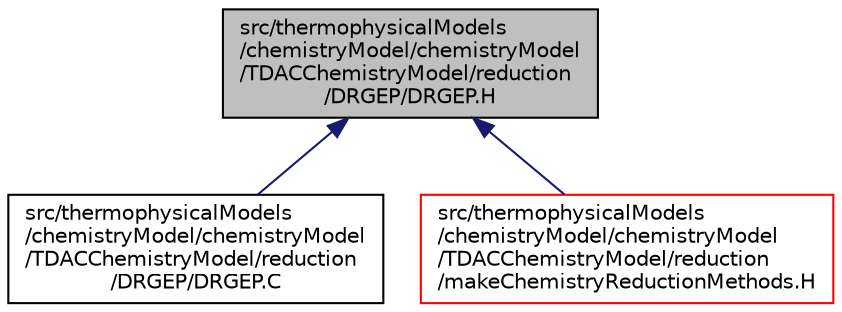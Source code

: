 digraph "src/thermophysicalModels/chemistryModel/chemistryModel/TDACChemistryModel/reduction/DRGEP/DRGEP.H"
{
  bgcolor="transparent";
  edge [fontname="Helvetica",fontsize="10",labelfontname="Helvetica",labelfontsize="10"];
  node [fontname="Helvetica",fontsize="10",shape=record];
  Node1 [label="src/thermophysicalModels\l/chemistryModel/chemistryModel\l/TDACChemistryModel/reduction\l/DRGEP/DRGEP.H",height=0.2,width=0.4,color="black", fillcolor="grey75", style="filled" fontcolor="black"];
  Node1 -> Node2 [dir="back",color="midnightblue",fontsize="10",style="solid",fontname="Helvetica"];
  Node2 [label="src/thermophysicalModels\l/chemistryModel/chemistryModel\l/TDACChemistryModel/reduction\l/DRGEP/DRGEP.C",height=0.2,width=0.4,color="black",URL="$DRGEP_8C.html"];
  Node1 -> Node3 [dir="back",color="midnightblue",fontsize="10",style="solid",fontname="Helvetica"];
  Node3 [label="src/thermophysicalModels\l/chemistryModel/chemistryModel\l/TDACChemistryModel/reduction\l/makeChemistryReductionMethods.H",height=0.2,width=0.4,color="red",URL="$makeChemistryReductionMethods_8H.html"];
}
